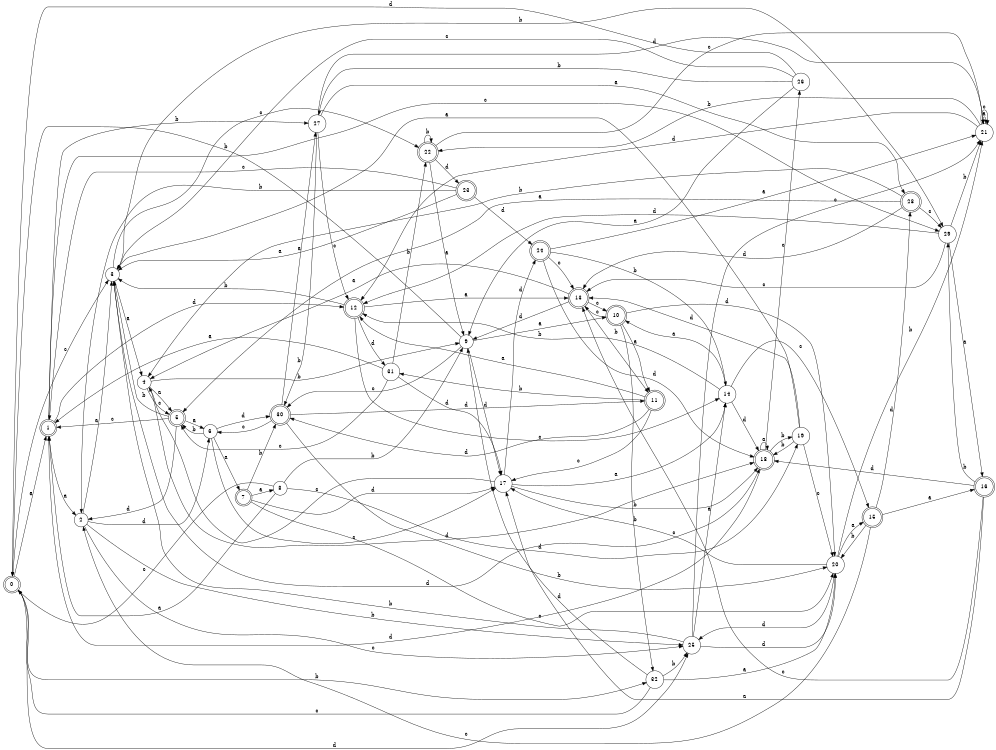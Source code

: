 digraph n27_7 {
__start0 [label="" shape="none"];

rankdir=LR;
size="8,5";

s0 [style="rounded,filled", color="black", fillcolor="white" shape="doublecircle", label="0"];
s1 [style="rounded,filled", color="black", fillcolor="white" shape="doublecircle", label="1"];
s2 [style="filled", color="black", fillcolor="white" shape="circle", label="2"];
s3 [style="filled", color="black", fillcolor="white" shape="circle", label="3"];
s4 [style="filled", color="black", fillcolor="white" shape="circle", label="4"];
s5 [style="rounded,filled", color="black", fillcolor="white" shape="doublecircle", label="5"];
s6 [style="filled", color="black", fillcolor="white" shape="circle", label="6"];
s7 [style="rounded,filled", color="black", fillcolor="white" shape="doublecircle", label="7"];
s8 [style="filled", color="black", fillcolor="white" shape="circle", label="8"];
s9 [style="filled", color="black", fillcolor="white" shape="circle", label="9"];
s10 [style="rounded,filled", color="black", fillcolor="white" shape="doublecircle", label="10"];
s11 [style="rounded,filled", color="black", fillcolor="white" shape="doublecircle", label="11"];
s12 [style="rounded,filled", color="black", fillcolor="white" shape="doublecircle", label="12"];
s13 [style="rounded,filled", color="black", fillcolor="white" shape="doublecircle", label="13"];
s14 [style="filled", color="black", fillcolor="white" shape="circle", label="14"];
s15 [style="rounded,filled", color="black", fillcolor="white" shape="doublecircle", label="15"];
s16 [style="rounded,filled", color="black", fillcolor="white" shape="doublecircle", label="16"];
s17 [style="filled", color="black", fillcolor="white" shape="circle", label="17"];
s18 [style="rounded,filled", color="black", fillcolor="white" shape="doublecircle", label="18"];
s19 [style="filled", color="black", fillcolor="white" shape="circle", label="19"];
s20 [style="filled", color="black", fillcolor="white" shape="circle", label="20"];
s21 [style="filled", color="black", fillcolor="white" shape="circle", label="21"];
s22 [style="rounded,filled", color="black", fillcolor="white" shape="doublecircle", label="22"];
s23 [style="rounded,filled", color="black", fillcolor="white" shape="doublecircle", label="23"];
s24 [style="rounded,filled", color="black", fillcolor="white" shape="doublecircle", label="24"];
s25 [style="filled", color="black", fillcolor="white" shape="circle", label="25"];
s26 [style="filled", color="black", fillcolor="white" shape="circle", label="26"];
s27 [style="filled", color="black", fillcolor="white" shape="circle", label="27"];
s28 [style="rounded,filled", color="black", fillcolor="white" shape="doublecircle", label="28"];
s29 [style="filled", color="black", fillcolor="white" shape="circle", label="29"];
s30 [style="rounded,filled", color="black", fillcolor="white" shape="doublecircle", label="30"];
s31 [style="filled", color="black", fillcolor="white" shape="circle", label="31"];
s32 [style="filled", color="black", fillcolor="white" shape="circle", label="32"];
s0 -> s1 [label="a"];
s0 -> s32 [label="b"];
s0 -> s3 [label="c"];
s0 -> s25 [label="d"];
s1 -> s2 [label="a"];
s1 -> s27 [label="b"];
s1 -> s29 [label="c"];
s1 -> s12 [label="d"];
s2 -> s3 [label="a"];
s2 -> s25 [label="b"];
s2 -> s25 [label="c"];
s2 -> s6 [label="d"];
s3 -> s4 [label="a"];
s3 -> s29 [label="b"];
s3 -> s22 [label="c"];
s3 -> s18 [label="d"];
s4 -> s5 [label="a"];
s4 -> s9 [label="b"];
s4 -> s5 [label="c"];
s4 -> s18 [label="d"];
s5 -> s6 [label="a"];
s5 -> s3 [label="b"];
s5 -> s1 [label="c"];
s5 -> s2 [label="d"];
s6 -> s7 [label="a"];
s6 -> s5 [label="b"];
s6 -> s17 [label="c"];
s6 -> s30 [label="d"];
s7 -> s8 [label="a"];
s7 -> s30 [label="b"];
s7 -> s20 [label="c"];
s7 -> s17 [label="d"];
s8 -> s1 [label="a"];
s8 -> s9 [label="b"];
s8 -> s0 [label="c"];
s8 -> s19 [label="d"];
s9 -> s10 [label="a"];
s9 -> s0 [label="b"];
s9 -> s30 [label="c"];
s9 -> s17 [label="d"];
s10 -> s11 [label="a"];
s10 -> s32 [label="b"];
s10 -> s13 [label="c"];
s10 -> s20 [label="d"];
s11 -> s12 [label="a"];
s11 -> s31 [label="b"];
s11 -> s17 [label="c"];
s11 -> s30 [label="d"];
s12 -> s13 [label="a"];
s12 -> s3 [label="b"];
s12 -> s14 [label="c"];
s12 -> s31 [label="d"];
s13 -> s4 [label="a"];
s13 -> s11 [label="b"];
s13 -> s10 [label="c"];
s13 -> s9 [label="d"];
s14 -> s10 [label="a"];
s14 -> s12 [label="b"];
s14 -> s15 [label="c"];
s14 -> s18 [label="d"];
s15 -> s16 [label="a"];
s15 -> s20 [label="b"];
s15 -> s2 [label="c"];
s15 -> s28 [label="d"];
s16 -> s17 [label="a"];
s16 -> s29 [label="b"];
s16 -> s13 [label="c"];
s16 -> s18 [label="d"];
s17 -> s14 [label="a"];
s17 -> s18 [label="b"];
s17 -> s4 [label="c"];
s17 -> s24 [label="d"];
s18 -> s18 [label="a"];
s18 -> s19 [label="b"];
s18 -> s26 [label="c"];
s18 -> s1 [label="d"];
s19 -> s3 [label="a"];
s19 -> s18 [label="b"];
s19 -> s20 [label="c"];
s19 -> s13 [label="d"];
s20 -> s15 [label="a"];
s20 -> s21 [label="b"];
s20 -> s17 [label="c"];
s20 -> s25 [label="d"];
s21 -> s21 [label="a"];
s21 -> s22 [label="b"];
s21 -> s21 [label="c"];
s21 -> s12 [label="d"];
s22 -> s9 [label="a"];
s22 -> s22 [label="b"];
s22 -> s21 [label="c"];
s22 -> s23 [label="d"];
s23 -> s3 [label="a"];
s23 -> s2 [label="b"];
s23 -> s1 [label="c"];
s23 -> s24 [label="d"];
s24 -> s21 [label="a"];
s24 -> s14 [label="b"];
s24 -> s13 [label="c"];
s24 -> s18 [label="d"];
s25 -> s14 [label="a"];
s25 -> s3 [label="b"];
s25 -> s21 [label="c"];
s25 -> s20 [label="d"];
s26 -> s9 [label="a"];
s26 -> s27 [label="b"];
s26 -> s3 [label="c"];
s26 -> s0 [label="d"];
s27 -> s28 [label="a"];
s27 -> s30 [label="b"];
s27 -> s12 [label="c"];
s27 -> s21 [label="d"];
s28 -> s5 [label="a"];
s28 -> s4 [label="b"];
s28 -> s29 [label="c"];
s28 -> s13 [label="d"];
s29 -> s16 [label="a"];
s29 -> s21 [label="b"];
s29 -> s13 [label="c"];
s29 -> s12 [label="d"];
s30 -> s27 [label="a"];
s30 -> s20 [label="b"];
s30 -> s6 [label="c"];
s30 -> s11 [label="d"];
s31 -> s1 [label="a"];
s31 -> s22 [label="b"];
s31 -> s5 [label="c"];
s31 -> s17 [label="d"];
s32 -> s20 [label="a"];
s32 -> s25 [label="b"];
s32 -> s0 [label="c"];
s32 -> s9 [label="d"];

}